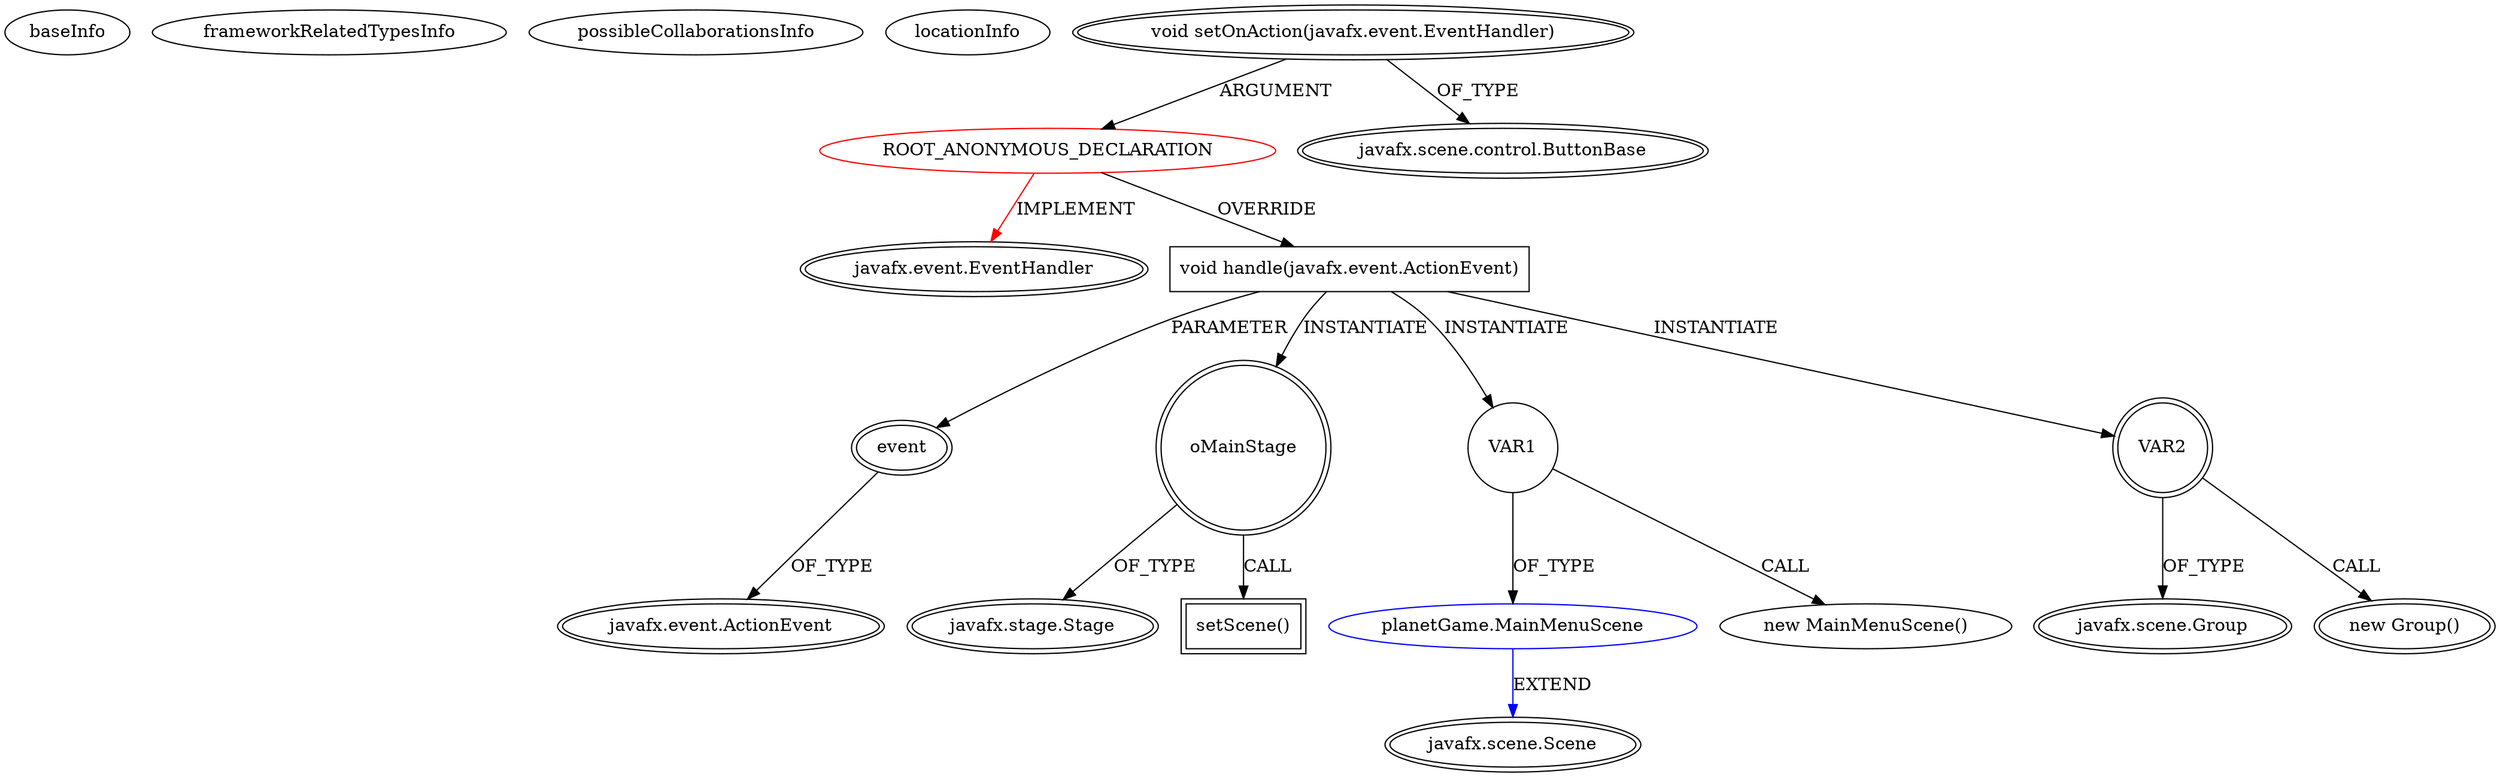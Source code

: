 digraph {
baseInfo[graphId=2626,category="extension_graph",isAnonymous=true,possibleRelation=true]
frameworkRelatedTypesInfo[0="javafx.event.EventHandler"]
possibleCollaborationsInfo[0="2626~OVERRIDING_METHOD_DECLARATION-INSTANTIATION-~javafx.event.EventHandler ~javafx.scene.Scene ~true~false"]
locationInfo[projectName="empollondefisica-PlanetGame",filePath="/empollondefisica-PlanetGame/PlanetGame-master/src/planetGame/GameEndScene.java",contextSignature="void buildLoseScene()",graphId="2626"]
0[label="ROOT_ANONYMOUS_DECLARATION",vertexType="ROOT_ANONYMOUS_DECLARATION",isFrameworkType=false,color=red]
1[label="javafx.event.EventHandler",vertexType="FRAMEWORK_INTERFACE_TYPE",isFrameworkType=true,peripheries=2]
2[label="void setOnAction(javafx.event.EventHandler)",vertexType="OUTSIDE_CALL",isFrameworkType=true,peripheries=2]
3[label="javafx.scene.control.ButtonBase",vertexType="FRAMEWORK_CLASS_TYPE",isFrameworkType=true,peripheries=2]
4[label="void handle(javafx.event.ActionEvent)",vertexType="OVERRIDING_METHOD_DECLARATION",isFrameworkType=false,shape=box]
5[label="event",vertexType="PARAMETER_DECLARATION",isFrameworkType=true,peripheries=2]
6[label="javafx.event.ActionEvent",vertexType="FRAMEWORK_CLASS_TYPE",isFrameworkType=true,peripheries=2]
7[label="oMainStage",vertexType="VARIABLE_EXPRESION",isFrameworkType=true,peripheries=2,shape=circle]
9[label="javafx.stage.Stage",vertexType="FRAMEWORK_CLASS_TYPE",isFrameworkType=true,peripheries=2]
8[label="setScene()",vertexType="INSIDE_CALL",isFrameworkType=true,peripheries=2,shape=box]
11[label="VAR1",vertexType="VARIABLE_EXPRESION",isFrameworkType=false,shape=circle]
12[label="planetGame.MainMenuScene",vertexType="REFERENCE_CLIENT_CLASS_DECLARATION",isFrameworkType=false,color=blue]
13[label="javafx.scene.Scene",vertexType="FRAMEWORK_CLASS_TYPE",isFrameworkType=true,peripheries=2]
10[label="new MainMenuScene()",vertexType="CONSTRUCTOR_CALL",isFrameworkType=false]
15[label="VAR2",vertexType="VARIABLE_EXPRESION",isFrameworkType=true,peripheries=2,shape=circle]
16[label="javafx.scene.Group",vertexType="FRAMEWORK_CLASS_TYPE",isFrameworkType=true,peripheries=2]
14[label="new Group()",vertexType="CONSTRUCTOR_CALL",isFrameworkType=true,peripheries=2]
0->1[label="IMPLEMENT",color=red]
2->0[label="ARGUMENT"]
2->3[label="OF_TYPE"]
0->4[label="OVERRIDE"]
5->6[label="OF_TYPE"]
4->5[label="PARAMETER"]
4->7[label="INSTANTIATE"]
7->9[label="OF_TYPE"]
7->8[label="CALL"]
4->11[label="INSTANTIATE"]
12->13[label="EXTEND",color=blue]
11->12[label="OF_TYPE"]
11->10[label="CALL"]
4->15[label="INSTANTIATE"]
15->16[label="OF_TYPE"]
15->14[label="CALL"]
}

